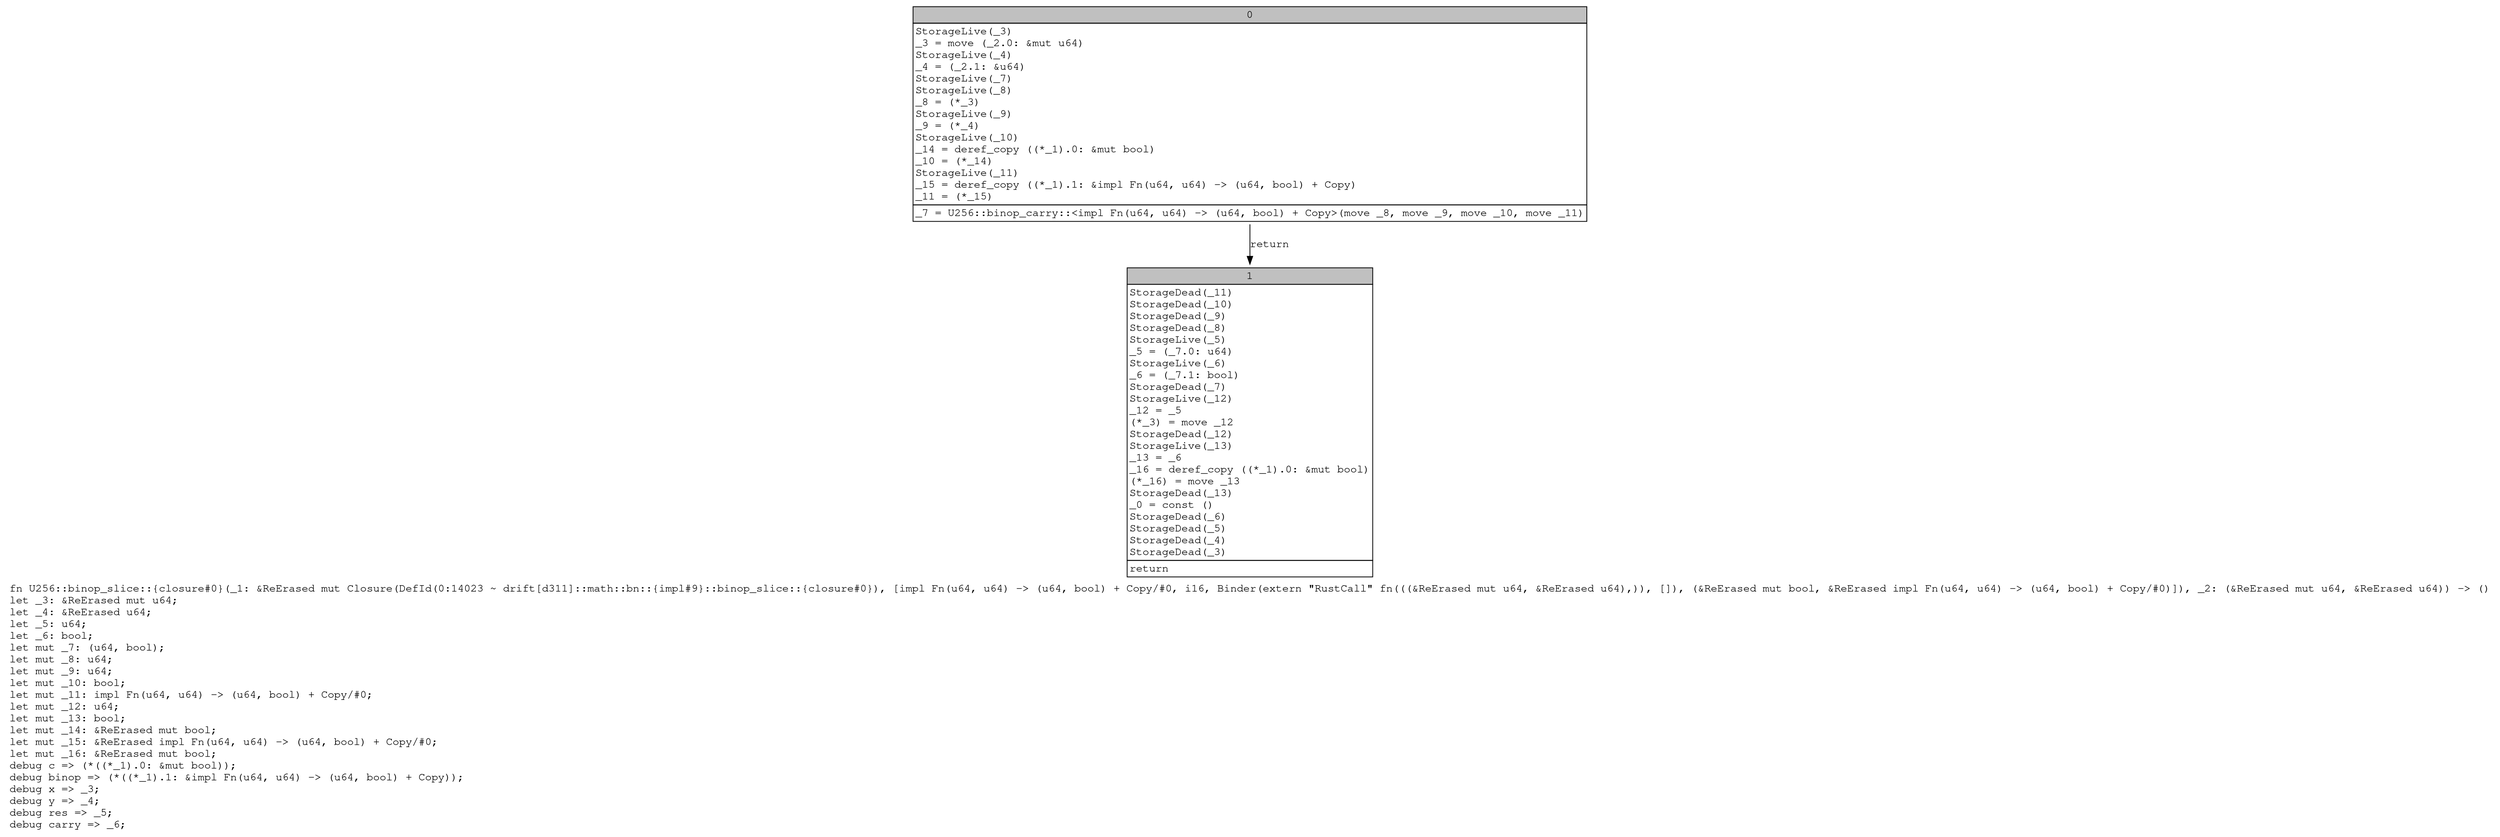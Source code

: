 digraph Mir_0_14023 {
    graph [fontname="Courier, monospace"];
    node [fontname="Courier, monospace"];
    edge [fontname="Courier, monospace"];
    label=<fn U256::binop_slice::{closure#0}(_1: &amp;ReErased mut Closure(DefId(0:14023 ~ drift[d311]::math::bn::{impl#9}::binop_slice::{closure#0}), [impl Fn(u64, u64) -&gt; (u64, bool) + Copy/#0, i16, Binder(extern &quot;RustCall&quot; fn(((&amp;ReErased mut u64, &amp;ReErased u64),)), []), (&amp;ReErased mut bool, &amp;ReErased impl Fn(u64, u64) -&gt; (u64, bool) + Copy/#0)]), _2: (&amp;ReErased mut u64, &amp;ReErased u64)) -&gt; ()<br align="left"/>let _3: &amp;ReErased mut u64;<br align="left"/>let _4: &amp;ReErased u64;<br align="left"/>let _5: u64;<br align="left"/>let _6: bool;<br align="left"/>let mut _7: (u64, bool);<br align="left"/>let mut _8: u64;<br align="left"/>let mut _9: u64;<br align="left"/>let mut _10: bool;<br align="left"/>let mut _11: impl Fn(u64, u64) -&gt; (u64, bool) + Copy/#0;<br align="left"/>let mut _12: u64;<br align="left"/>let mut _13: bool;<br align="left"/>let mut _14: &amp;ReErased mut bool;<br align="left"/>let mut _15: &amp;ReErased impl Fn(u64, u64) -&gt; (u64, bool) + Copy/#0;<br align="left"/>let mut _16: &amp;ReErased mut bool;<br align="left"/>debug c =&gt; (*((*_1).0: &amp;mut bool));<br align="left"/>debug binop =&gt; (*((*_1).1: &amp;impl Fn(u64, u64) -&gt; (u64, bool) + Copy));<br align="left"/>debug x =&gt; _3;<br align="left"/>debug y =&gt; _4;<br align="left"/>debug res =&gt; _5;<br align="left"/>debug carry =&gt; _6;<br align="left"/>>;
    bb0__0_14023 [shape="none", label=<<table border="0" cellborder="1" cellspacing="0"><tr><td bgcolor="gray" align="center" colspan="1">0</td></tr><tr><td align="left" balign="left">StorageLive(_3)<br/>_3 = move (_2.0: &amp;mut u64)<br/>StorageLive(_4)<br/>_4 = (_2.1: &amp;u64)<br/>StorageLive(_7)<br/>StorageLive(_8)<br/>_8 = (*_3)<br/>StorageLive(_9)<br/>_9 = (*_4)<br/>StorageLive(_10)<br/>_14 = deref_copy ((*_1).0: &amp;mut bool)<br/>_10 = (*_14)<br/>StorageLive(_11)<br/>_15 = deref_copy ((*_1).1: &amp;impl Fn(u64, u64) -&gt; (u64, bool) + Copy)<br/>_11 = (*_15)<br/></td></tr><tr><td align="left">_7 = U256::binop_carry::&lt;impl Fn(u64, u64) -&gt; (u64, bool) + Copy&gt;(move _8, move _9, move _10, move _11)</td></tr></table>>];
    bb1__0_14023 [shape="none", label=<<table border="0" cellborder="1" cellspacing="0"><tr><td bgcolor="gray" align="center" colspan="1">1</td></tr><tr><td align="left" balign="left">StorageDead(_11)<br/>StorageDead(_10)<br/>StorageDead(_9)<br/>StorageDead(_8)<br/>StorageLive(_5)<br/>_5 = (_7.0: u64)<br/>StorageLive(_6)<br/>_6 = (_7.1: bool)<br/>StorageDead(_7)<br/>StorageLive(_12)<br/>_12 = _5<br/>(*_3) = move _12<br/>StorageDead(_12)<br/>StorageLive(_13)<br/>_13 = _6<br/>_16 = deref_copy ((*_1).0: &amp;mut bool)<br/>(*_16) = move _13<br/>StorageDead(_13)<br/>_0 = const ()<br/>StorageDead(_6)<br/>StorageDead(_5)<br/>StorageDead(_4)<br/>StorageDead(_3)<br/></td></tr><tr><td align="left">return</td></tr></table>>];
    bb0__0_14023 -> bb1__0_14023 [label="return"];
}
